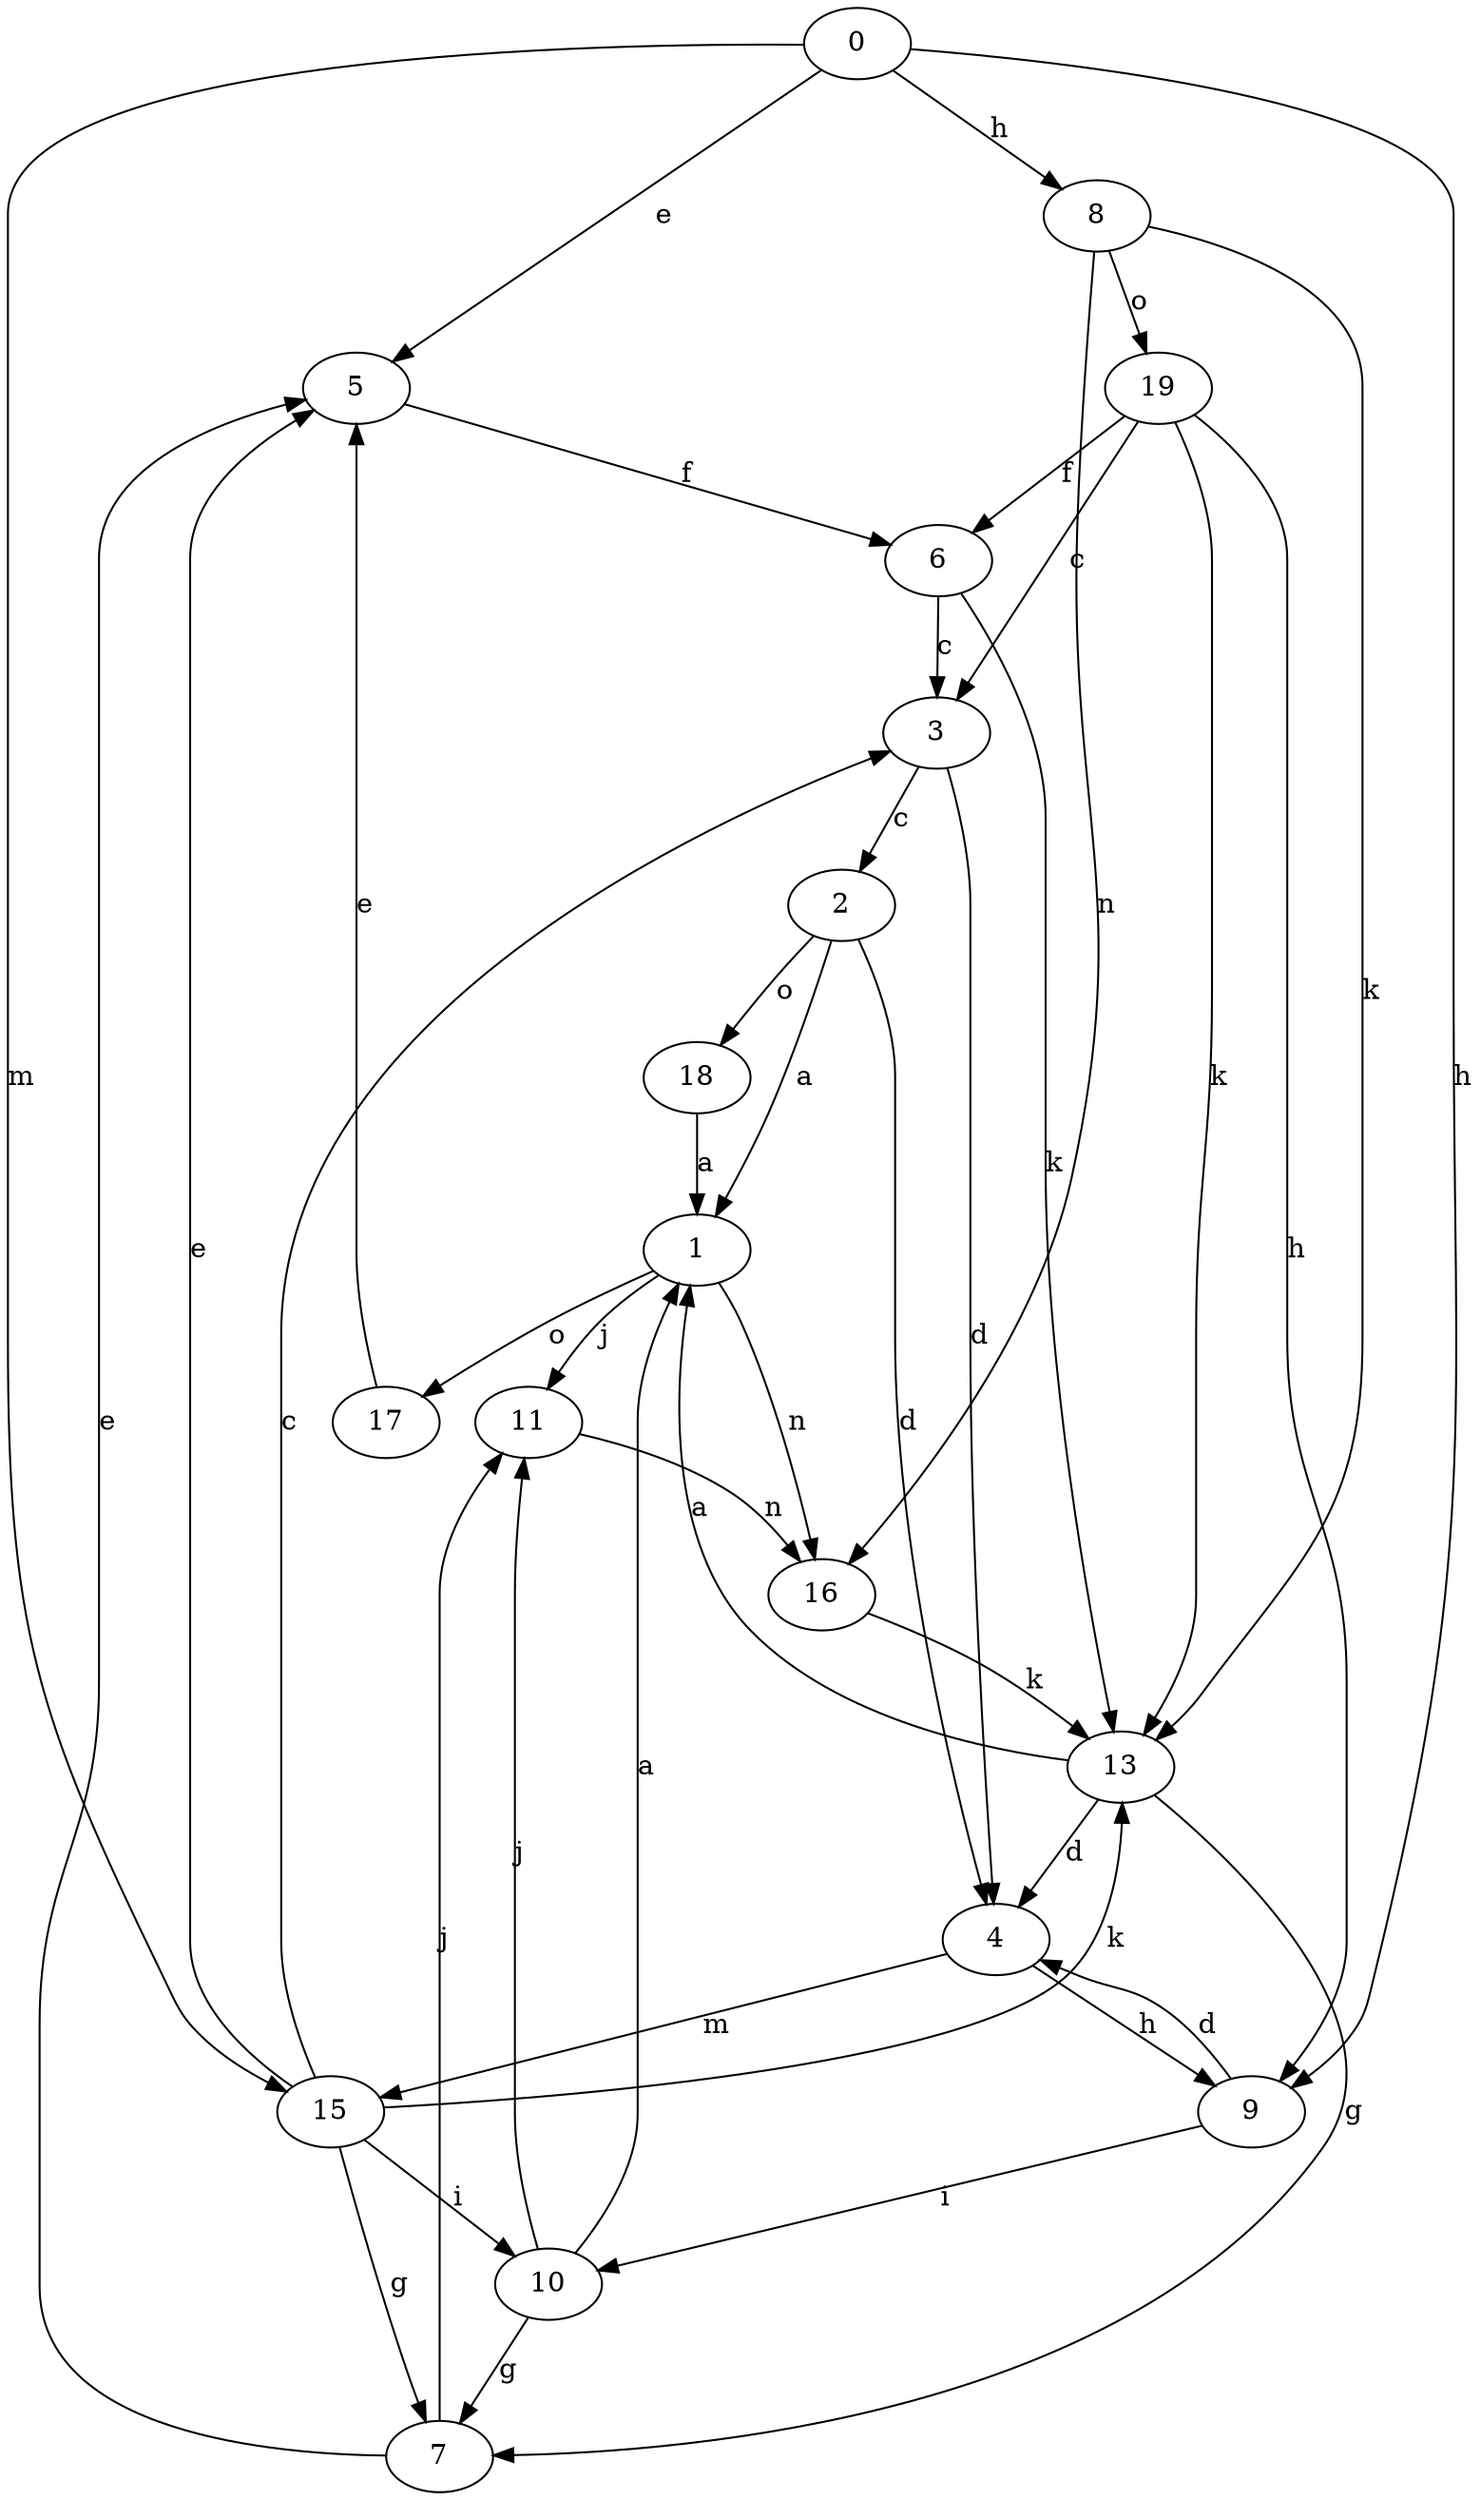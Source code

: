 strict digraph  {
0;
1;
2;
3;
4;
5;
6;
7;
8;
9;
10;
11;
13;
15;
16;
17;
18;
19;
0 -> 5  [label=e];
0 -> 8  [label=h];
0 -> 9  [label=h];
0 -> 15  [label=m];
1 -> 11  [label=j];
1 -> 16  [label=n];
1 -> 17  [label=o];
2 -> 1  [label=a];
2 -> 4  [label=d];
2 -> 18  [label=o];
3 -> 2  [label=c];
3 -> 4  [label=d];
4 -> 9  [label=h];
4 -> 15  [label=m];
5 -> 6  [label=f];
6 -> 3  [label=c];
6 -> 13  [label=k];
7 -> 5  [label=e];
7 -> 11  [label=j];
8 -> 13  [label=k];
8 -> 16  [label=n];
8 -> 19  [label=o];
9 -> 4  [label=d];
9 -> 10  [label=i];
10 -> 1  [label=a];
10 -> 7  [label=g];
10 -> 11  [label=j];
11 -> 16  [label=n];
13 -> 1  [label=a];
13 -> 4  [label=d];
13 -> 7  [label=g];
15 -> 3  [label=c];
15 -> 5  [label=e];
15 -> 7  [label=g];
15 -> 10  [label=i];
15 -> 13  [label=k];
16 -> 13  [label=k];
17 -> 5  [label=e];
18 -> 1  [label=a];
19 -> 3  [label=c];
19 -> 6  [label=f];
19 -> 9  [label=h];
19 -> 13  [label=k];
}
